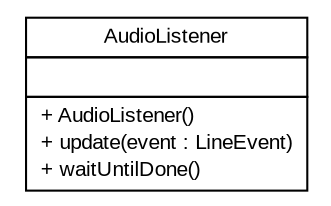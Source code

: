 #!/usr/local/bin/dot
#
# Class diagram 
# Generated by UMLGraph version R5_6 (http://www.umlgraph.org/)
#

digraph G {
	edge [fontname="arial",fontsize=10,labelfontname="arial",labelfontsize=10];
	node [fontname="arial",fontsize=10,shape=plaintext];
	nodesep=0.25;
	ranksep=0.5;
	// com.github.tilastokeskus.matertis.audio.listener.AudioListener
	c52 [label=<<table title="com.github.tilastokeskus.matertis.audio.listener.AudioListener" border="0" cellborder="1" cellspacing="0" cellpadding="2" port="p" href="./AudioListener.html">
		<tr><td><table border="0" cellspacing="0" cellpadding="1">
<tr><td align="center" balign="center"> AudioListener </td></tr>
		</table></td></tr>
		<tr><td><table border="0" cellspacing="0" cellpadding="1">
<tr><td align="left" balign="left">  </td></tr>
		</table></td></tr>
		<tr><td><table border="0" cellspacing="0" cellpadding="1">
<tr><td align="left" balign="left"> + AudioListener() </td></tr>
<tr><td align="left" balign="left"> + update(event : LineEvent) </td></tr>
<tr><td align="left" balign="left"> + waitUntilDone() </td></tr>
		</table></td></tr>
		</table>>, URL="./AudioListener.html", fontname="arial", fontcolor="black", fontsize=10.0];
}

